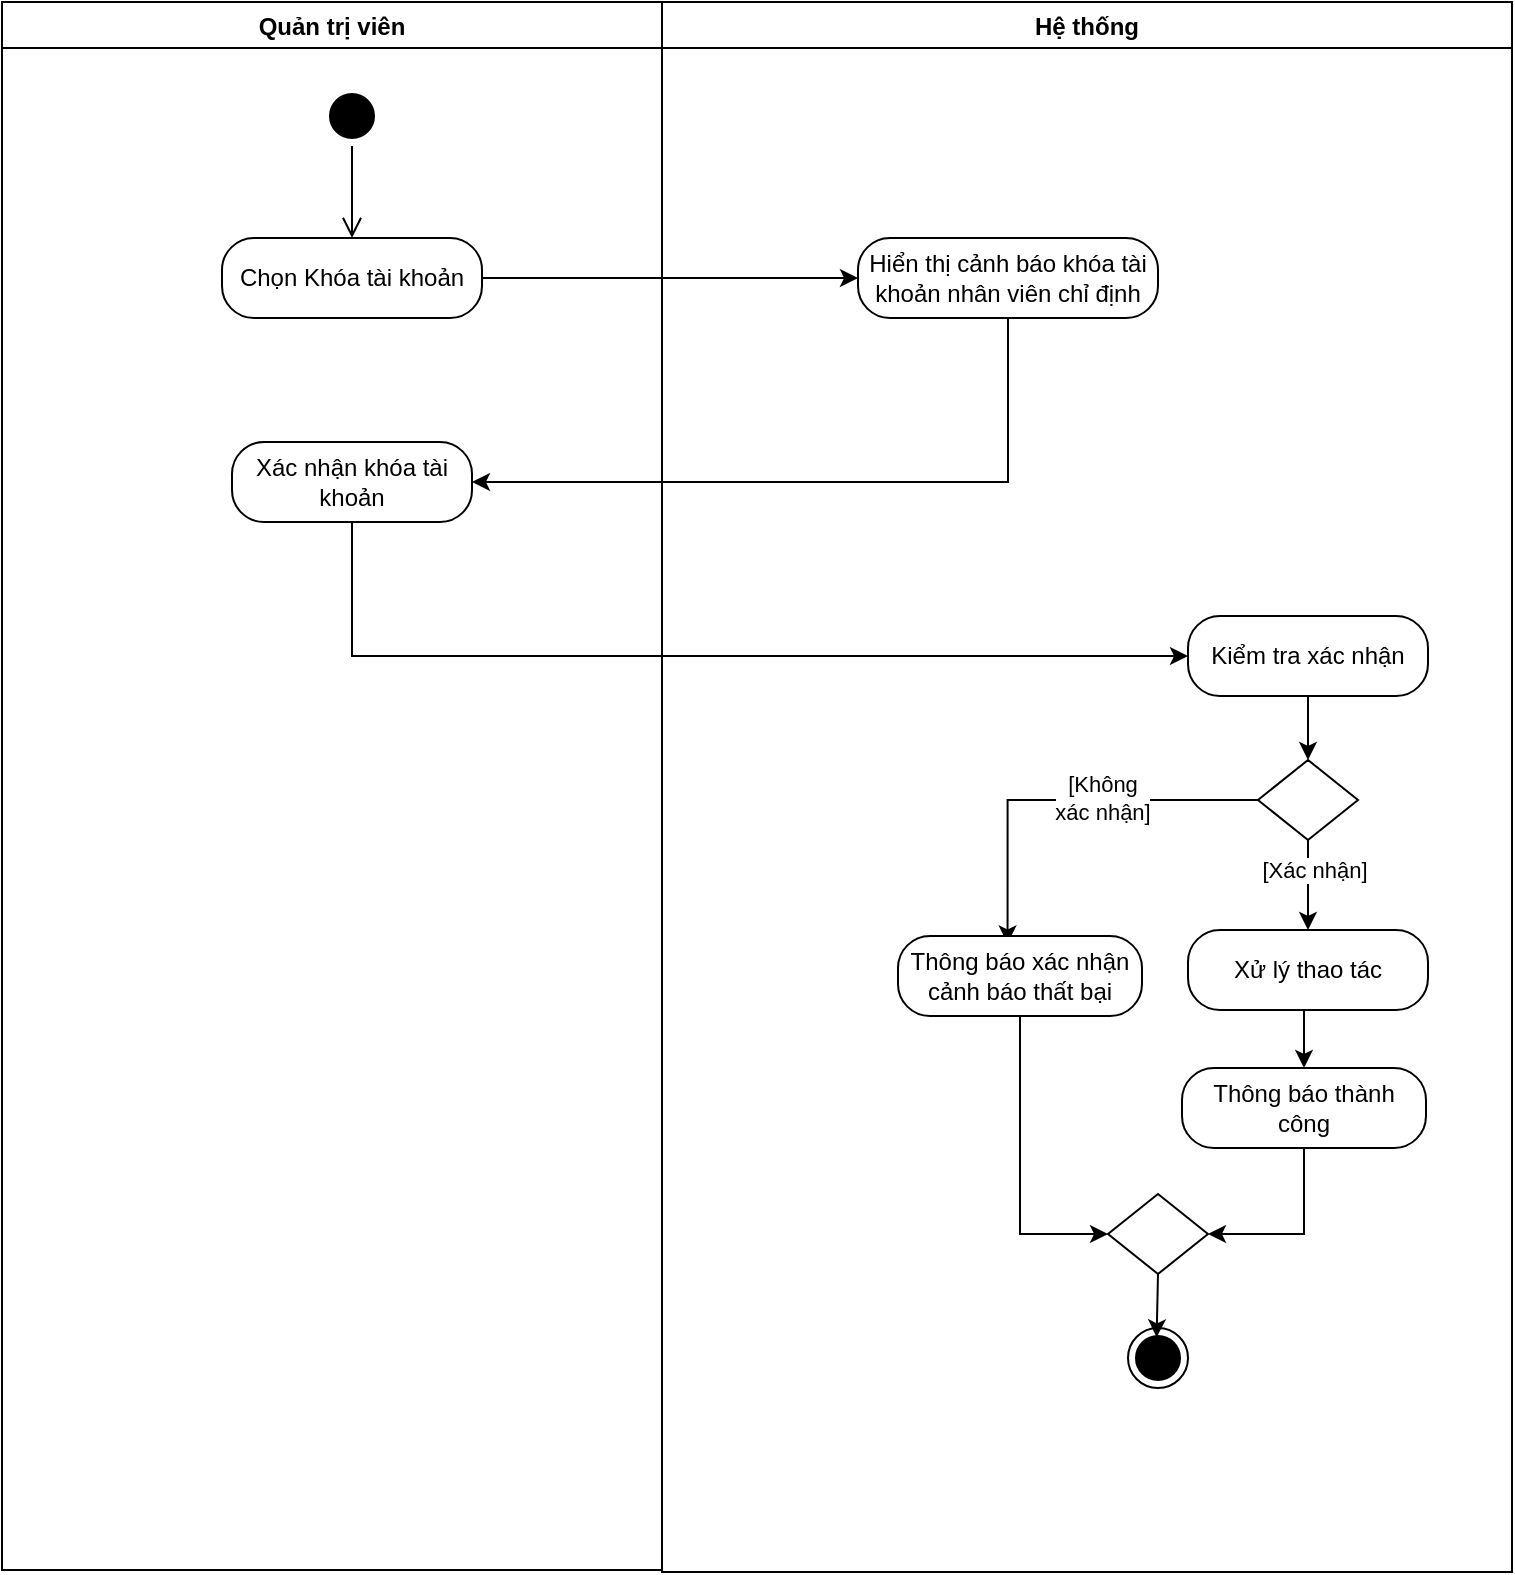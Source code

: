 <mxfile version="26.0.16">
  <diagram name="Page-1" id="MIYB6ssV-rcns8b-TDU5">
    <mxGraphModel dx="506" dy="423" grid="0" gridSize="10" guides="1" tooltips="1" connect="1" arrows="1" fold="1" page="1" pageScale="1" pageWidth="2000" pageHeight="2000" math="0" shadow="0">
      <root>
        <mxCell id="0" />
        <mxCell id="1" parent="0" />
        <mxCell id="eTvwBITU0j58XbJrMVR_-1" value="Hệ thống" style="swimlane;startSize=23;" vertex="1" parent="1">
          <mxGeometry x="370" y="190" width="425" height="785" as="geometry" />
        </mxCell>
        <mxCell id="eTvwBITU0j58XbJrMVR_-2" value="Hiển thị cảnh báo khóa tài khoản nhân viên chỉ định" style="rounded=1;whiteSpace=wrap;html=1;arcSize=40;fontColor=#000000;fillColor=#FFFFFF;strokeColor=#000000;" vertex="1" parent="eTvwBITU0j58XbJrMVR_-1">
          <mxGeometry x="98" y="118" width="150" height="40" as="geometry" />
        </mxCell>
        <mxCell id="eTvwBITU0j58XbJrMVR_-3" style="edgeStyle=orthogonalEdgeStyle;rounded=0;orthogonalLoop=1;jettySize=auto;html=1;exitX=0.5;exitY=1;exitDx=0;exitDy=0;" edge="1" parent="eTvwBITU0j58XbJrMVR_-1" source="eTvwBITU0j58XbJrMVR_-4" target="eTvwBITU0j58XbJrMVR_-7">
          <mxGeometry relative="1" as="geometry">
            <mxPoint x="445" y="810" as="targetPoint" />
          </mxGeometry>
        </mxCell>
        <mxCell id="eTvwBITU0j58XbJrMVR_-49" value="[Xác nhận]" style="edgeLabel;html=1;align=center;verticalAlign=middle;resizable=0;points=[];" vertex="1" connectable="0" parent="eTvwBITU0j58XbJrMVR_-3">
          <mxGeometry x="-0.352" y="3" relative="1" as="geometry">
            <mxPoint as="offset" />
          </mxGeometry>
        </mxCell>
        <mxCell id="eTvwBITU0j58XbJrMVR_-47" style="edgeStyle=orthogonalEdgeStyle;rounded=0;orthogonalLoop=1;jettySize=auto;html=1;exitX=0;exitY=0.5;exitDx=0;exitDy=0;entryX=0.449;entryY=0.093;entryDx=0;entryDy=0;entryPerimeter=0;" edge="1" parent="eTvwBITU0j58XbJrMVR_-1" source="eTvwBITU0j58XbJrMVR_-4" target="eTvwBITU0j58XbJrMVR_-50">
          <mxGeometry relative="1" as="geometry">
            <mxPoint x="174" y="461" as="targetPoint" />
          </mxGeometry>
        </mxCell>
        <mxCell id="eTvwBITU0j58XbJrMVR_-48" value="[Không&lt;div&gt;xác nhận]&lt;/div&gt;" style="edgeLabel;html=1;align=center;verticalAlign=middle;resizable=0;points=[];" vertex="1" connectable="0" parent="eTvwBITU0j58XbJrMVR_-47">
          <mxGeometry x="-0.207" y="-1" relative="1" as="geometry">
            <mxPoint as="offset" />
          </mxGeometry>
        </mxCell>
        <mxCell id="eTvwBITU0j58XbJrMVR_-4" value="" style="rhombus;whiteSpace=wrap;html=1;" vertex="1" parent="eTvwBITU0j58XbJrMVR_-1">
          <mxGeometry x="298" y="379" width="50" height="40" as="geometry" />
        </mxCell>
        <mxCell id="eTvwBITU0j58XbJrMVR_-5" value="" style="ellipse;html=1;shape=endState;fillColor=#000000;strokeColor=#000000;" vertex="1" parent="eTvwBITU0j58XbJrMVR_-1">
          <mxGeometry x="233" y="663" width="30" height="30" as="geometry" />
        </mxCell>
        <mxCell id="eTvwBITU0j58XbJrMVR_-6" style="edgeStyle=orthogonalEdgeStyle;shape=connector;rounded=0;orthogonalLoop=1;jettySize=auto;html=1;exitX=0.5;exitY=1;exitDx=0;exitDy=0;entryX=0.5;entryY=0;entryDx=0;entryDy=0;strokeColor=default;align=center;verticalAlign=middle;fontFamily=Helvetica;fontSize=11;fontColor=default;labelBackgroundColor=default;startFill=0;endArrow=classic;endFill=1;" edge="1" parent="eTvwBITU0j58XbJrMVR_-1" source="eTvwBITU0j58XbJrMVR_-7" target="eTvwBITU0j58XbJrMVR_-9">
          <mxGeometry relative="1" as="geometry">
            <mxPoint x="201" y="524" as="targetPoint" />
          </mxGeometry>
        </mxCell>
        <mxCell id="eTvwBITU0j58XbJrMVR_-7" value="Xử lý thao tác" style="rounded=1;whiteSpace=wrap;html=1;arcSize=40;fontColor=#000000;fillColor=#FFFFFF;strokeColor=#000000;" vertex="1" parent="eTvwBITU0j58XbJrMVR_-1">
          <mxGeometry x="263" y="464" width="120" height="40" as="geometry" />
        </mxCell>
        <mxCell id="eTvwBITU0j58XbJrMVR_-54" style="edgeStyle=orthogonalEdgeStyle;rounded=0;orthogonalLoop=1;jettySize=auto;html=1;exitX=0.5;exitY=1;exitDx=0;exitDy=0;entryX=1;entryY=0.5;entryDx=0;entryDy=0;" edge="1" parent="eTvwBITU0j58XbJrMVR_-1" source="eTvwBITU0j58XbJrMVR_-9" target="eTvwBITU0j58XbJrMVR_-52">
          <mxGeometry relative="1" as="geometry" />
        </mxCell>
        <mxCell id="eTvwBITU0j58XbJrMVR_-9" value="Thông báo thành công" style="rounded=1;whiteSpace=wrap;html=1;arcSize=40;fontColor=#000000;fillColor=#FFFFFF;strokeColor=#000000;" vertex="1" parent="eTvwBITU0j58XbJrMVR_-1">
          <mxGeometry x="260" y="533" width="122" height="40" as="geometry" />
        </mxCell>
        <mxCell id="eTvwBITU0j58XbJrMVR_-42" style="edgeStyle=orthogonalEdgeStyle;rounded=0;orthogonalLoop=1;jettySize=auto;html=1;exitX=0.5;exitY=1;exitDx=0;exitDy=0;" edge="1" parent="eTvwBITU0j58XbJrMVR_-1" source="eTvwBITU0j58XbJrMVR_-40" target="eTvwBITU0j58XbJrMVR_-4">
          <mxGeometry relative="1" as="geometry" />
        </mxCell>
        <mxCell id="eTvwBITU0j58XbJrMVR_-40" value="Kiểm tra xác nhận" style="rounded=1;whiteSpace=wrap;html=1;arcSize=40;fontColor=#000000;fillColor=#FFFFFF;strokeColor=#000000;" vertex="1" parent="eTvwBITU0j58XbJrMVR_-1">
          <mxGeometry x="263" y="307" width="120" height="40" as="geometry" />
        </mxCell>
        <mxCell id="eTvwBITU0j58XbJrMVR_-53" style="edgeStyle=orthogonalEdgeStyle;rounded=0;orthogonalLoop=1;jettySize=auto;html=1;exitX=0.5;exitY=1;exitDx=0;exitDy=0;entryX=0;entryY=0.5;entryDx=0;entryDy=0;" edge="1" parent="eTvwBITU0j58XbJrMVR_-1" source="eTvwBITU0j58XbJrMVR_-50" target="eTvwBITU0j58XbJrMVR_-52">
          <mxGeometry relative="1" as="geometry" />
        </mxCell>
        <mxCell id="eTvwBITU0j58XbJrMVR_-50" value="Thông báo xác nhận cảnh báo thất bại" style="rounded=1;whiteSpace=wrap;html=1;arcSize=40;fontColor=#000000;fillColor=#FFFFFF;strokeColor=#000000;" vertex="1" parent="eTvwBITU0j58XbJrMVR_-1">
          <mxGeometry x="118" y="467" width="122" height="40" as="geometry" />
        </mxCell>
        <mxCell id="eTvwBITU0j58XbJrMVR_-52" value="" style="rhombus;whiteSpace=wrap;html=1;" vertex="1" parent="eTvwBITU0j58XbJrMVR_-1">
          <mxGeometry x="223" y="596" width="50" height="40" as="geometry" />
        </mxCell>
        <mxCell id="eTvwBITU0j58XbJrMVR_-55" style="edgeStyle=orthogonalEdgeStyle;rounded=0;orthogonalLoop=1;jettySize=auto;html=1;exitX=0.5;exitY=1;exitDx=0;exitDy=0;entryX=0.477;entryY=0.156;entryDx=0;entryDy=0;entryPerimeter=0;" edge="1" parent="eTvwBITU0j58XbJrMVR_-1" source="eTvwBITU0j58XbJrMVR_-52" target="eTvwBITU0j58XbJrMVR_-5">
          <mxGeometry relative="1" as="geometry" />
        </mxCell>
        <mxCell id="eTvwBITU0j58XbJrMVR_-27" value="Quản trị viên" style="swimlane;startSize=23;" vertex="1" parent="1">
          <mxGeometry x="40" y="190" width="330" height="784" as="geometry" />
        </mxCell>
        <mxCell id="eTvwBITU0j58XbJrMVR_-28" value="Chọn Khóa tài khoản" style="rounded=1;whiteSpace=wrap;html=1;arcSize=40;fontColor=#000000;fillColor=#FFFFFF;strokeColor=#000000;" vertex="1" parent="eTvwBITU0j58XbJrMVR_-27">
          <mxGeometry x="110" y="118" width="130" height="40" as="geometry" />
        </mxCell>
        <mxCell id="eTvwBITU0j58XbJrMVR_-29" value="" style="ellipse;html=1;shape=startState;fillColor=#000000;strokeColor=#000000;" vertex="1" parent="eTvwBITU0j58XbJrMVR_-27">
          <mxGeometry x="160" y="42" width="30" height="30" as="geometry" />
        </mxCell>
        <mxCell id="eTvwBITU0j58XbJrMVR_-30" value="" style="edgeStyle=orthogonalEdgeStyle;html=1;verticalAlign=bottom;endArrow=open;endSize=8;strokeColor=#000000;rounded=0;entryX=0.5;entryY=0;entryDx=0;entryDy=0;" edge="1" parent="eTvwBITU0j58XbJrMVR_-27" source="eTvwBITU0j58XbJrMVR_-29" target="eTvwBITU0j58XbJrMVR_-28">
          <mxGeometry relative="1" as="geometry">
            <mxPoint x="90" y="130" as="targetPoint" />
          </mxGeometry>
        </mxCell>
        <mxCell id="eTvwBITU0j58XbJrMVR_-32" value="Xác nhận khóa tài khoản" style="rounded=1;whiteSpace=wrap;html=1;arcSize=40;fontColor=#000000;fillColor=#FFFFFF;strokeColor=#000000;" vertex="1" parent="eTvwBITU0j58XbJrMVR_-27">
          <mxGeometry x="115" y="220" width="120" height="40" as="geometry" />
        </mxCell>
        <mxCell id="eTvwBITU0j58XbJrMVR_-34" style="edgeStyle=orthogonalEdgeStyle;rounded=0;orthogonalLoop=1;jettySize=auto;html=1;exitX=1;exitY=0.5;exitDx=0;exitDy=0;" edge="1" parent="1" source="eTvwBITU0j58XbJrMVR_-28" target="eTvwBITU0j58XbJrMVR_-2">
          <mxGeometry relative="1" as="geometry" />
        </mxCell>
        <mxCell id="eTvwBITU0j58XbJrMVR_-35" style="edgeStyle=orthogonalEdgeStyle;rounded=0;orthogonalLoop=1;jettySize=auto;html=1;exitX=0.5;exitY=1;exitDx=0;exitDy=0;entryX=1;entryY=0.5;entryDx=0;entryDy=0;" edge="1" parent="1" source="eTvwBITU0j58XbJrMVR_-2" target="eTvwBITU0j58XbJrMVR_-32">
          <mxGeometry relative="1" as="geometry" />
        </mxCell>
        <mxCell id="eTvwBITU0j58XbJrMVR_-45" style="edgeStyle=orthogonalEdgeStyle;rounded=0;orthogonalLoop=1;jettySize=auto;html=1;exitX=0.5;exitY=1;exitDx=0;exitDy=0;entryX=0;entryY=0.5;entryDx=0;entryDy=0;" edge="1" parent="1" source="eTvwBITU0j58XbJrMVR_-32" target="eTvwBITU0j58XbJrMVR_-40">
          <mxGeometry relative="1" as="geometry" />
        </mxCell>
      </root>
    </mxGraphModel>
  </diagram>
</mxfile>
